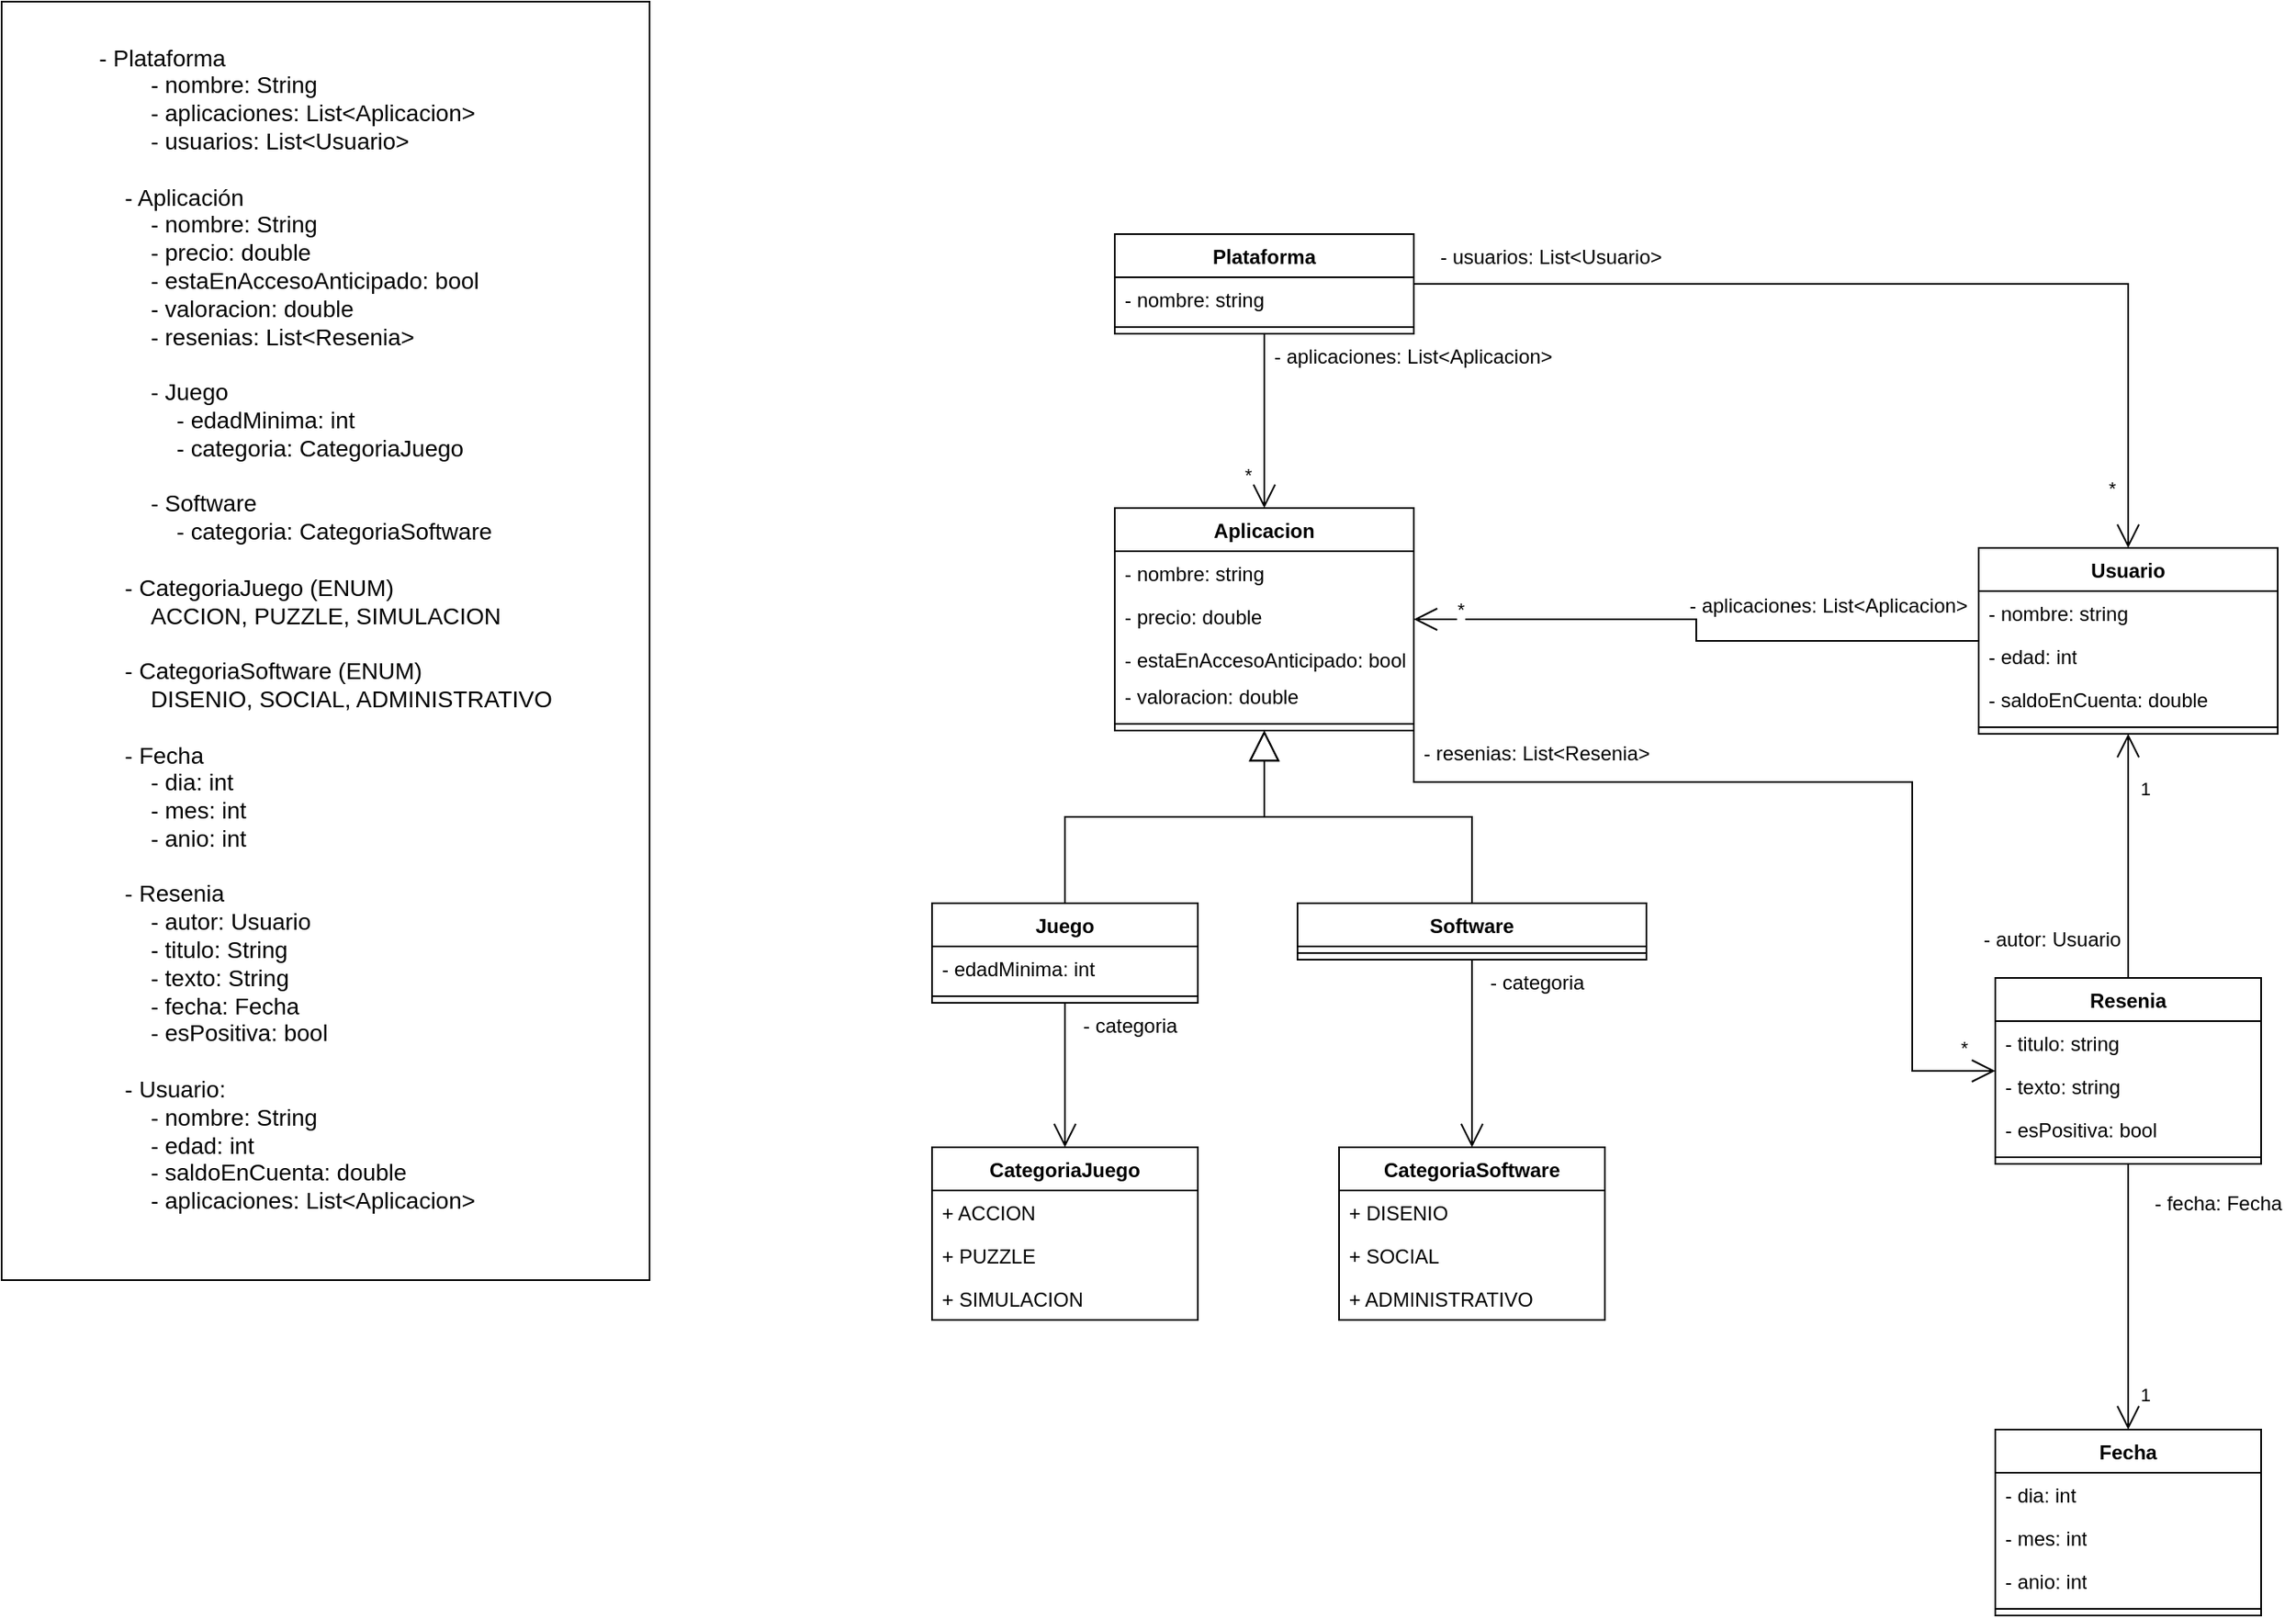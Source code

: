 <mxfile version="21.7.2" type="device">
  <diagram name="Página-1" id="KuLqoMiAsKSKSx2DDu43">
    <mxGraphModel dx="2126" dy="772" grid="1" gridSize="10" guides="1" tooltips="1" connect="1" arrows="1" fold="1" page="1" pageScale="1" pageWidth="827" pageHeight="1169" math="0" shadow="0">
      <root>
        <mxCell id="0" />
        <mxCell id="1" parent="0" />
        <mxCell id="77HdvzMaRwGviR7Qu4Nh-2" value="&lt;pre style=&quot;user-select: text; margin-top: 0px; margin-bottom: 0px; overflow-wrap: break-word; background-color: rgb(255, 255, 255); font-size: 14px; text-align: left;&quot; class=&quot;ndfHFb-c4YZDc-fmcmS-DARUcf&quot;&gt;&lt;font face=&quot;Helvetica&quot;&gt;- Plataforma&lt;br&gt;&lt;span style=&quot;white-space: pre;&quot;&gt;&amp;nbsp;&amp;nbsp;&amp;nbsp;&amp;nbsp;&lt;/span&gt;&lt;span style=&quot;white-space: pre;&quot;&gt;&amp;nbsp;&amp;nbsp;&amp;nbsp;&amp;nbsp;&lt;/span&gt;- nombre: String&lt;br&gt;&lt;span style=&quot;white-space: pre;&quot;&gt;&amp;nbsp;&amp;nbsp;&amp;nbsp;&amp;nbsp;&lt;/span&gt;&lt;span style=&quot;white-space: pre;&quot;&gt;&amp;nbsp;&amp;nbsp;&amp;nbsp;&amp;nbsp;&lt;/span&gt;- aplicaciones: List&amp;lt;Aplicacion&amp;gt;&lt;br&gt;&lt;span style=&quot;white-space: pre;&quot;&gt;&amp;nbsp;&amp;nbsp;&amp;nbsp;&amp;nbsp;&lt;/span&gt;&lt;span style=&quot;white-space: pre;&quot;&gt;&amp;nbsp;&amp;nbsp;&amp;nbsp;&amp;nbsp;&lt;/span&gt;- usuarios: List&amp;lt;Usuario&amp;gt;&lt;br&gt;&lt;br&gt;&lt;span style=&quot;white-space: pre;&quot;&gt;&amp;nbsp;&amp;nbsp;&amp;nbsp;&amp;nbsp;&lt;/span&gt;- Aplicación&lt;br&gt;&lt;span style=&quot;white-space: pre;&quot;&gt;&amp;nbsp;&amp;nbsp;&amp;nbsp;&amp;nbsp;&lt;/span&gt;&lt;span style=&quot;white-space: pre;&quot;&gt;&amp;nbsp;&amp;nbsp;&amp;nbsp;&amp;nbsp;&lt;/span&gt;- nombre: String&lt;br&gt;&lt;span style=&quot;white-space: pre;&quot;&gt;&amp;nbsp;&amp;nbsp;&amp;nbsp;&amp;nbsp;&lt;/span&gt;&lt;span style=&quot;white-space: pre;&quot;&gt;&amp;nbsp;&amp;nbsp;&amp;nbsp;&amp;nbsp;&lt;/span&gt;- precio: double&lt;br&gt;&lt;span style=&quot;white-space: pre;&quot;&gt;&amp;nbsp;&amp;nbsp;&amp;nbsp;&amp;nbsp;&lt;/span&gt;&lt;span style=&quot;white-space: pre;&quot;&gt;&amp;nbsp;&amp;nbsp;&amp;nbsp;&amp;nbsp;&lt;/span&gt;- estaEnAccesoAnticipado: bool&lt;br&gt;&lt;span style=&quot;white-space: pre;&quot;&gt;&amp;nbsp;&amp;nbsp;&amp;nbsp;&amp;nbsp;&lt;/span&gt;&lt;span style=&quot;white-space: pre;&quot;&gt;&amp;nbsp;&amp;nbsp;&amp;nbsp;&amp;nbsp;&lt;/span&gt;- valoracion: double&lt;br&gt;&lt;span style=&quot;white-space: pre;&quot;&gt;&amp;nbsp;&amp;nbsp;&amp;nbsp;&amp;nbsp;&lt;/span&gt;&lt;span style=&quot;white-space: pre;&quot;&gt;&amp;nbsp;&amp;nbsp;&amp;nbsp;&amp;nbsp;&lt;/span&gt;- resenias: List&amp;lt;Resenia&amp;gt;&lt;br&gt;&lt;br&gt;&lt;span style=&quot;white-space: pre;&quot;&gt;&amp;nbsp;&amp;nbsp;&amp;nbsp;&amp;nbsp;&lt;/span&gt;&lt;span style=&quot;white-space: pre;&quot;&gt;&amp;nbsp;&amp;nbsp;&amp;nbsp;&amp;nbsp;&lt;/span&gt;- Juego&lt;br&gt;&lt;span style=&quot;white-space: pre;&quot;&gt;&amp;nbsp;&amp;nbsp;&amp;nbsp;&amp;nbsp;&lt;/span&gt;&lt;span style=&quot;white-space: pre;&quot;&gt;&amp;nbsp;&amp;nbsp;&amp;nbsp;&amp;nbsp;&lt;/span&gt;&lt;span style=&quot;white-space: pre;&quot;&gt;&amp;nbsp;&amp;nbsp;&amp;nbsp;&amp;nbsp;&lt;/span&gt;- edadMinima: int&lt;br&gt;&lt;span style=&quot;white-space: pre;&quot;&gt;&amp;nbsp;&amp;nbsp;&amp;nbsp;&amp;nbsp;&lt;/span&gt;&lt;span style=&quot;white-space: pre;&quot;&gt;&amp;nbsp;&amp;nbsp;&amp;nbsp;&amp;nbsp;&lt;/span&gt;&lt;span style=&quot;white-space: pre;&quot;&gt;&amp;nbsp;&amp;nbsp;&amp;nbsp;&amp;nbsp;&lt;/span&gt;- categoria: CategoriaJuego&lt;br&gt;&lt;br&gt;&lt;span style=&quot;white-space: pre;&quot;&gt;&amp;nbsp;&amp;nbsp;&amp;nbsp;&amp;nbsp;&lt;/span&gt;&lt;span style=&quot;white-space: pre;&quot;&gt;&amp;nbsp;&amp;nbsp;&amp;nbsp;&amp;nbsp;&lt;/span&gt;- Software&lt;br&gt;&lt;span style=&quot;white-space: pre;&quot;&gt;&amp;nbsp;&amp;nbsp;&amp;nbsp;&amp;nbsp;&lt;/span&gt;&lt;span style=&quot;white-space: pre;&quot;&gt;&amp;nbsp;&amp;nbsp;&amp;nbsp;&amp;nbsp;&lt;/span&gt;&lt;span style=&quot;white-space: pre;&quot;&gt;&amp;nbsp;&amp;nbsp;&amp;nbsp;&amp;nbsp;&lt;/span&gt;- categoria: CategoriaSoftware&lt;br&gt;&lt;br&gt;&lt;span style=&quot;white-space: pre;&quot;&gt;&amp;nbsp;&amp;nbsp;&amp;nbsp;&amp;nbsp;&lt;/span&gt;- CategoriaJuego (ENUM)&lt;br&gt;&lt;span style=&quot;white-space: pre;&quot;&gt;&amp;nbsp;&amp;nbsp;&amp;nbsp;&amp;nbsp;&lt;/span&gt;&lt;span style=&quot;white-space: pre;&quot;&gt;&amp;nbsp;&amp;nbsp;&amp;nbsp;&amp;nbsp;&lt;/span&gt;ACCION, PUZZLE, SIMULACION&lt;br&gt;&lt;br&gt;&lt;span style=&quot;white-space: pre;&quot;&gt;&amp;nbsp;&amp;nbsp;&amp;nbsp;&amp;nbsp;&lt;/span&gt;- CategoriaSoftware (ENUM)&lt;br&gt;&lt;span style=&quot;white-space: pre;&quot;&gt;&amp;nbsp;&amp;nbsp;&amp;nbsp;&amp;nbsp;&lt;/span&gt;&lt;span style=&quot;white-space: pre;&quot;&gt;&amp;nbsp;&amp;nbsp;&amp;nbsp;&amp;nbsp;&lt;/span&gt;DISENIO, SOCIAL, ADMINISTRATIVO&lt;br&gt;&lt;br&gt;&lt;span style=&quot;white-space: pre;&quot;&gt;&amp;nbsp;&amp;nbsp;&amp;nbsp;&amp;nbsp;&lt;/span&gt;- Fecha&lt;br&gt;&lt;span style=&quot;white-space: pre;&quot;&gt;&amp;nbsp;&amp;nbsp;&amp;nbsp;&amp;nbsp;&lt;/span&gt;&lt;span style=&quot;white-space: pre;&quot;&gt;&amp;nbsp;&amp;nbsp;&amp;nbsp;&amp;nbsp;&lt;/span&gt;- dia: int&lt;br&gt;&lt;span style=&quot;white-space: pre;&quot;&gt;&amp;nbsp;&amp;nbsp;&amp;nbsp;&amp;nbsp;&lt;/span&gt;&lt;span style=&quot;white-space: pre;&quot;&gt;&amp;nbsp;&amp;nbsp;&amp;nbsp;&amp;nbsp;&lt;/span&gt;- mes: int&lt;br&gt;&lt;span style=&quot;white-space: pre;&quot;&gt;&amp;nbsp;&amp;nbsp;&amp;nbsp;&amp;nbsp;&lt;/span&gt;&lt;span style=&quot;white-space: pre;&quot;&gt;&amp;nbsp;&amp;nbsp;&amp;nbsp;&amp;nbsp;&lt;/span&gt;- anio: int&lt;br&gt;&lt;br&gt;&lt;span style=&quot;white-space: pre;&quot;&gt;&amp;nbsp;&amp;nbsp;&amp;nbsp;&amp;nbsp;&lt;/span&gt;- Resenia&lt;br&gt;&lt;span style=&quot;white-space: pre;&quot;&gt;&amp;nbsp;&amp;nbsp;&amp;nbsp;&amp;nbsp;&lt;/span&gt;&lt;span style=&quot;white-space: pre;&quot;&gt;&amp;nbsp;&amp;nbsp;&amp;nbsp;&amp;nbsp;&lt;/span&gt;- autor: Usuario&lt;br&gt;&lt;span style=&quot;white-space: pre;&quot;&gt;&amp;nbsp;&amp;nbsp;&amp;nbsp;&amp;nbsp;&lt;/span&gt;&lt;span style=&quot;white-space: pre;&quot;&gt;&amp;nbsp;&amp;nbsp;&amp;nbsp;&amp;nbsp;&lt;/span&gt;- titulo: String&lt;br&gt;&lt;span style=&quot;white-space: pre;&quot;&gt;&amp;nbsp;&amp;nbsp;&amp;nbsp;&amp;nbsp;&lt;/span&gt;&lt;span style=&quot;white-space: pre;&quot;&gt;&amp;nbsp;&amp;nbsp;&amp;nbsp;&amp;nbsp;&lt;/span&gt;- texto: String&lt;br&gt;&lt;span style=&quot;white-space: pre;&quot;&gt;&amp;nbsp;&amp;nbsp;&amp;nbsp;&amp;nbsp;&lt;/span&gt;&lt;span style=&quot;white-space: pre;&quot;&gt;&amp;nbsp;&amp;nbsp;&amp;nbsp;&amp;nbsp;&lt;/span&gt;- fecha: Fecha&lt;br&gt;&lt;span style=&quot;white-space: pre;&quot;&gt;&amp;nbsp;&amp;nbsp;&amp;nbsp;&amp;nbsp;&lt;/span&gt;&lt;span style=&quot;white-space: pre;&quot;&gt;&amp;nbsp;&amp;nbsp;&amp;nbsp;&amp;nbsp;&lt;/span&gt;- esPositiva: bool&lt;br&gt;&lt;br&gt;&lt;span style=&quot;white-space: pre;&quot;&gt;&amp;nbsp;&amp;nbsp;&amp;nbsp;&amp;nbsp;&lt;/span&gt;- Usuario:&lt;br&gt;&lt;span style=&quot;white-space: pre;&quot;&gt;&amp;nbsp;&amp;nbsp;&amp;nbsp;&amp;nbsp;&lt;/span&gt;&lt;span style=&quot;white-space: pre;&quot;&gt;&amp;nbsp;&amp;nbsp;&amp;nbsp;&amp;nbsp;&lt;/span&gt;- nombre: String&lt;br&gt;&lt;span style=&quot;white-space: pre;&quot;&gt;&amp;nbsp;&amp;nbsp;&amp;nbsp;&amp;nbsp;&lt;/span&gt;&lt;span style=&quot;white-space: pre;&quot;&gt;&amp;nbsp;&amp;nbsp;&amp;nbsp;&amp;nbsp;&lt;/span&gt;- edad: int&lt;br&gt;&lt;span style=&quot;white-space: pre;&quot;&gt;&amp;nbsp;&amp;nbsp;&amp;nbsp;&amp;nbsp;&lt;/span&gt;&lt;span style=&quot;white-space: pre;&quot;&gt;&amp;nbsp;&amp;nbsp;&amp;nbsp;&amp;nbsp;&lt;/span&gt;- saldoEnCuenta: double&lt;br&gt;&lt;span style=&quot;white-space: pre;&quot;&gt;&amp;nbsp;&amp;nbsp;&amp;nbsp;&amp;nbsp;&lt;/span&gt;&lt;span style=&quot;white-space: pre;&quot;&gt;&amp;nbsp;&amp;nbsp;&amp;nbsp;&amp;nbsp;&lt;/span&gt;- aplicaciones: List&amp;lt;Aplicacion&amp;gt;&lt;br&gt;&lt;/font&gt;&lt;/pre&gt;&lt;div&gt;&lt;br&gt;&lt;/div&gt;" style="html=1;whiteSpace=wrap;" vertex="1" parent="1">
          <mxGeometry x="-1600" y="130" width="390" height="770" as="geometry" />
        </mxCell>
        <mxCell id="77HdvzMaRwGviR7Qu4Nh-7" value="Aplicacion" style="swimlane;fontStyle=1;align=center;verticalAlign=top;childLayout=stackLayout;horizontal=1;startSize=26;horizontalStack=0;resizeParent=1;resizeParentMax=0;resizeLast=0;collapsible=1;marginBottom=0;whiteSpace=wrap;html=1;" vertex="1" parent="1">
          <mxGeometry x="-930" y="435" width="180" height="134" as="geometry" />
        </mxCell>
        <mxCell id="77HdvzMaRwGviR7Qu4Nh-38" value="- nombre: string" style="text;strokeColor=none;fillColor=none;align=left;verticalAlign=top;spacingLeft=4;spacingRight=4;overflow=hidden;rotatable=0;points=[[0,0.5],[1,0.5]];portConstraint=eastwest;whiteSpace=wrap;html=1;" vertex="1" parent="77HdvzMaRwGviR7Qu4Nh-7">
          <mxGeometry y="26" width="180" height="26" as="geometry" />
        </mxCell>
        <mxCell id="77HdvzMaRwGviR7Qu4Nh-39" value="- precio: double" style="text;strokeColor=none;fillColor=none;align=left;verticalAlign=top;spacingLeft=4;spacingRight=4;overflow=hidden;rotatable=0;points=[[0,0.5],[1,0.5]];portConstraint=eastwest;whiteSpace=wrap;html=1;" vertex="1" parent="77HdvzMaRwGviR7Qu4Nh-7">
          <mxGeometry y="52" width="180" height="26" as="geometry" />
        </mxCell>
        <mxCell id="77HdvzMaRwGviR7Qu4Nh-41" value="- estaEnAccesoAnticipado: bool" style="text;strokeColor=none;fillColor=none;align=left;verticalAlign=top;spacingLeft=4;spacingRight=4;overflow=hidden;rotatable=0;points=[[0,0.5],[1,0.5]];portConstraint=eastwest;whiteSpace=wrap;html=1;" vertex="1" parent="77HdvzMaRwGviR7Qu4Nh-7">
          <mxGeometry y="78" width="180" height="22" as="geometry" />
        </mxCell>
        <mxCell id="77HdvzMaRwGviR7Qu4Nh-40" value="- valoracion: double" style="text;strokeColor=none;fillColor=none;align=left;verticalAlign=top;spacingLeft=4;spacingRight=4;overflow=hidden;rotatable=0;points=[[0,0.5],[1,0.5]];portConstraint=eastwest;whiteSpace=wrap;html=1;" vertex="1" parent="77HdvzMaRwGviR7Qu4Nh-7">
          <mxGeometry y="100" width="180" height="26" as="geometry" />
        </mxCell>
        <mxCell id="77HdvzMaRwGviR7Qu4Nh-9" value="" style="line;strokeWidth=1;fillColor=none;align=left;verticalAlign=middle;spacingTop=-1;spacingLeft=3;spacingRight=3;rotatable=0;labelPosition=right;points=[];portConstraint=eastwest;strokeColor=inherit;" vertex="1" parent="77HdvzMaRwGviR7Qu4Nh-7">
          <mxGeometry y="126" width="180" height="8" as="geometry" />
        </mxCell>
        <mxCell id="77HdvzMaRwGviR7Qu4Nh-11" value="Plataforma" style="swimlane;fontStyle=1;align=center;verticalAlign=top;childLayout=stackLayout;horizontal=1;startSize=26;horizontalStack=0;resizeParent=1;resizeParentMax=0;resizeLast=0;collapsible=1;marginBottom=0;whiteSpace=wrap;html=1;" vertex="1" parent="1">
          <mxGeometry x="-930" y="270" width="180" height="60" as="geometry" />
        </mxCell>
        <mxCell id="77HdvzMaRwGviR7Qu4Nh-36" value="- nombre: string" style="text;strokeColor=none;fillColor=none;align=left;verticalAlign=top;spacingLeft=4;spacingRight=4;overflow=hidden;rotatable=0;points=[[0,0.5],[1,0.5]];portConstraint=eastwest;whiteSpace=wrap;html=1;" vertex="1" parent="77HdvzMaRwGviR7Qu4Nh-11">
          <mxGeometry y="26" width="180" height="26" as="geometry" />
        </mxCell>
        <mxCell id="77HdvzMaRwGviR7Qu4Nh-13" value="" style="line;strokeWidth=1;fillColor=none;align=left;verticalAlign=middle;spacingTop=-1;spacingLeft=3;spacingRight=3;rotatable=0;labelPosition=right;points=[];portConstraint=eastwest;strokeColor=inherit;" vertex="1" parent="77HdvzMaRwGviR7Qu4Nh-11">
          <mxGeometry y="52" width="180" height="8" as="geometry" />
        </mxCell>
        <mxCell id="77HdvzMaRwGviR7Qu4Nh-15" value="Juego" style="swimlane;fontStyle=1;align=center;verticalAlign=top;childLayout=stackLayout;horizontal=1;startSize=26;horizontalStack=0;resizeParent=1;resizeParentMax=0;resizeLast=0;collapsible=1;marginBottom=0;whiteSpace=wrap;html=1;" vertex="1" parent="1">
          <mxGeometry x="-1040" y="673" width="160" height="60" as="geometry" />
        </mxCell>
        <mxCell id="77HdvzMaRwGviR7Qu4Nh-42" value="- edadMinima: int" style="text;strokeColor=none;fillColor=none;align=left;verticalAlign=top;spacingLeft=4;spacingRight=4;overflow=hidden;rotatable=0;points=[[0,0.5],[1,0.5]];portConstraint=eastwest;whiteSpace=wrap;html=1;" vertex="1" parent="77HdvzMaRwGviR7Qu4Nh-15">
          <mxGeometry y="26" width="160" height="26" as="geometry" />
        </mxCell>
        <mxCell id="77HdvzMaRwGviR7Qu4Nh-17" value="" style="line;strokeWidth=1;fillColor=none;align=left;verticalAlign=middle;spacingTop=-1;spacingLeft=3;spacingRight=3;rotatable=0;labelPosition=right;points=[];portConstraint=eastwest;strokeColor=inherit;" vertex="1" parent="77HdvzMaRwGviR7Qu4Nh-15">
          <mxGeometry y="52" width="160" height="8" as="geometry" />
        </mxCell>
        <mxCell id="77HdvzMaRwGviR7Qu4Nh-19" value="Software" style="swimlane;fontStyle=1;align=center;verticalAlign=top;childLayout=stackLayout;horizontal=1;startSize=26;horizontalStack=0;resizeParent=1;resizeParentMax=0;resizeLast=0;collapsible=1;marginBottom=0;whiteSpace=wrap;html=1;" vertex="1" parent="1">
          <mxGeometry x="-820" y="673" width="210" height="34" as="geometry" />
        </mxCell>
        <mxCell id="77HdvzMaRwGviR7Qu4Nh-21" value="" style="line;strokeWidth=1;fillColor=none;align=left;verticalAlign=middle;spacingTop=-1;spacingLeft=3;spacingRight=3;rotatable=0;labelPosition=right;points=[];portConstraint=eastwest;strokeColor=inherit;" vertex="1" parent="77HdvzMaRwGviR7Qu4Nh-19">
          <mxGeometry y="26" width="210" height="8" as="geometry" />
        </mxCell>
        <mxCell id="77HdvzMaRwGviR7Qu4Nh-23" value="Resenia" style="swimlane;fontStyle=1;align=center;verticalAlign=top;childLayout=stackLayout;horizontal=1;startSize=26;horizontalStack=0;resizeParent=1;resizeParentMax=0;resizeLast=0;collapsible=1;marginBottom=0;whiteSpace=wrap;html=1;" vertex="1" parent="1">
          <mxGeometry x="-400" y="718" width="160" height="112" as="geometry" />
        </mxCell>
        <mxCell id="77HdvzMaRwGviR7Qu4Nh-44" value="- titulo: string" style="text;strokeColor=none;fillColor=none;align=left;verticalAlign=top;spacingLeft=4;spacingRight=4;overflow=hidden;rotatable=0;points=[[0,0.5],[1,0.5]];portConstraint=eastwest;whiteSpace=wrap;html=1;" vertex="1" parent="77HdvzMaRwGviR7Qu4Nh-23">
          <mxGeometry y="26" width="160" height="26" as="geometry" />
        </mxCell>
        <mxCell id="77HdvzMaRwGviR7Qu4Nh-45" value="- texto: string" style="text;strokeColor=none;fillColor=none;align=left;verticalAlign=top;spacingLeft=4;spacingRight=4;overflow=hidden;rotatable=0;points=[[0,0.5],[1,0.5]];portConstraint=eastwest;whiteSpace=wrap;html=1;" vertex="1" parent="77HdvzMaRwGviR7Qu4Nh-23">
          <mxGeometry y="52" width="160" height="26" as="geometry" />
        </mxCell>
        <mxCell id="77HdvzMaRwGviR7Qu4Nh-24" value="- esPositiva: bool" style="text;strokeColor=none;fillColor=none;align=left;verticalAlign=top;spacingLeft=4;spacingRight=4;overflow=hidden;rotatable=0;points=[[0,0.5],[1,0.5]];portConstraint=eastwest;whiteSpace=wrap;html=1;" vertex="1" parent="77HdvzMaRwGviR7Qu4Nh-23">
          <mxGeometry y="78" width="160" height="26" as="geometry" />
        </mxCell>
        <mxCell id="77HdvzMaRwGviR7Qu4Nh-25" value="" style="line;strokeWidth=1;fillColor=none;align=left;verticalAlign=middle;spacingTop=-1;spacingLeft=3;spacingRight=3;rotatable=0;labelPosition=right;points=[];portConstraint=eastwest;strokeColor=inherit;" vertex="1" parent="77HdvzMaRwGviR7Qu4Nh-23">
          <mxGeometry y="104" width="160" height="8" as="geometry" />
        </mxCell>
        <mxCell id="77HdvzMaRwGviR7Qu4Nh-27" value="Usuario" style="swimlane;fontStyle=1;align=center;verticalAlign=top;childLayout=stackLayout;horizontal=1;startSize=26;horizontalStack=0;resizeParent=1;resizeParentMax=0;resizeLast=0;collapsible=1;marginBottom=0;whiteSpace=wrap;html=1;" vertex="1" parent="1">
          <mxGeometry x="-410" y="459" width="180" height="112" as="geometry" />
        </mxCell>
        <mxCell id="77HdvzMaRwGviR7Qu4Nh-48" value="- nombre: string" style="text;strokeColor=none;fillColor=none;align=left;verticalAlign=top;spacingLeft=4;spacingRight=4;overflow=hidden;rotatable=0;points=[[0,0.5],[1,0.5]];portConstraint=eastwest;whiteSpace=wrap;html=1;" vertex="1" parent="77HdvzMaRwGviR7Qu4Nh-27">
          <mxGeometry y="26" width="180" height="26" as="geometry" />
        </mxCell>
        <mxCell id="77HdvzMaRwGviR7Qu4Nh-49" value="- edad: int" style="text;strokeColor=none;fillColor=none;align=left;verticalAlign=top;spacingLeft=4;spacingRight=4;overflow=hidden;rotatable=0;points=[[0,0.5],[1,0.5]];portConstraint=eastwest;whiteSpace=wrap;html=1;" vertex="1" parent="77HdvzMaRwGviR7Qu4Nh-27">
          <mxGeometry y="52" width="180" height="26" as="geometry" />
        </mxCell>
        <mxCell id="77HdvzMaRwGviR7Qu4Nh-50" value="- saldoEnCuenta: double" style="text;strokeColor=none;fillColor=none;align=left;verticalAlign=top;spacingLeft=4;spacingRight=4;overflow=hidden;rotatable=0;points=[[0,0.5],[1,0.5]];portConstraint=eastwest;whiteSpace=wrap;html=1;" vertex="1" parent="77HdvzMaRwGviR7Qu4Nh-27">
          <mxGeometry y="78" width="180" height="26" as="geometry" />
        </mxCell>
        <mxCell id="77HdvzMaRwGviR7Qu4Nh-29" value="" style="line;strokeWidth=1;fillColor=none;align=left;verticalAlign=middle;spacingTop=-1;spacingLeft=3;spacingRight=3;rotatable=0;labelPosition=right;points=[];portConstraint=eastwest;strokeColor=inherit;" vertex="1" parent="77HdvzMaRwGviR7Qu4Nh-27">
          <mxGeometry y="104" width="180" height="8" as="geometry" />
        </mxCell>
        <mxCell id="77HdvzMaRwGviR7Qu4Nh-51" value="CategoriaJuego" style="swimlane;fontStyle=1;align=center;verticalAlign=top;childLayout=stackLayout;horizontal=1;startSize=26;horizontalStack=0;resizeParent=1;resizeParentMax=0;resizeLast=0;collapsible=1;marginBottom=0;whiteSpace=wrap;html=1;" vertex="1" parent="1">
          <mxGeometry x="-1040" y="820" width="160" height="104" as="geometry" />
        </mxCell>
        <mxCell id="77HdvzMaRwGviR7Qu4Nh-60" value="+ ACCION" style="text;strokeColor=none;fillColor=none;align=left;verticalAlign=top;spacingLeft=4;spacingRight=4;overflow=hidden;rotatable=0;points=[[0,0.5],[1,0.5]];portConstraint=eastwest;whiteSpace=wrap;html=1;" vertex="1" parent="77HdvzMaRwGviR7Qu4Nh-51">
          <mxGeometry y="26" width="160" height="26" as="geometry" />
        </mxCell>
        <mxCell id="77HdvzMaRwGviR7Qu4Nh-52" value="+ PUZZLE" style="text;strokeColor=none;fillColor=none;align=left;verticalAlign=top;spacingLeft=4;spacingRight=4;overflow=hidden;rotatable=0;points=[[0,0.5],[1,0.5]];portConstraint=eastwest;whiteSpace=wrap;html=1;" vertex="1" parent="77HdvzMaRwGviR7Qu4Nh-51">
          <mxGeometry y="52" width="160" height="26" as="geometry" />
        </mxCell>
        <mxCell id="77HdvzMaRwGviR7Qu4Nh-53" value="+ SIMULACION" style="text;strokeColor=none;fillColor=none;align=left;verticalAlign=top;spacingLeft=4;spacingRight=4;overflow=hidden;rotatable=0;points=[[0,0.5],[1,0.5]];portConstraint=eastwest;whiteSpace=wrap;html=1;" vertex="1" parent="77HdvzMaRwGviR7Qu4Nh-51">
          <mxGeometry y="78" width="160" height="26" as="geometry" />
        </mxCell>
        <mxCell id="77HdvzMaRwGviR7Qu4Nh-55" value="Fecha" style="swimlane;fontStyle=1;align=center;verticalAlign=top;childLayout=stackLayout;horizontal=1;startSize=26;horizontalStack=0;resizeParent=1;resizeParentMax=0;resizeLast=0;collapsible=1;marginBottom=0;whiteSpace=wrap;html=1;" vertex="1" parent="1">
          <mxGeometry x="-400" y="990" width="160" height="112" as="geometry" />
        </mxCell>
        <mxCell id="77HdvzMaRwGviR7Qu4Nh-59" value="- dia: int" style="text;strokeColor=none;fillColor=none;align=left;verticalAlign=top;spacingLeft=4;spacingRight=4;overflow=hidden;rotatable=0;points=[[0,0.5],[1,0.5]];portConstraint=eastwest;whiteSpace=wrap;html=1;" vertex="1" parent="77HdvzMaRwGviR7Qu4Nh-55">
          <mxGeometry y="26" width="160" height="26" as="geometry" />
        </mxCell>
        <mxCell id="77HdvzMaRwGviR7Qu4Nh-56" value="- mes: int" style="text;strokeColor=none;fillColor=none;align=left;verticalAlign=top;spacingLeft=4;spacingRight=4;overflow=hidden;rotatable=0;points=[[0,0.5],[1,0.5]];portConstraint=eastwest;whiteSpace=wrap;html=1;" vertex="1" parent="77HdvzMaRwGviR7Qu4Nh-55">
          <mxGeometry y="52" width="160" height="26" as="geometry" />
        </mxCell>
        <mxCell id="77HdvzMaRwGviR7Qu4Nh-57" value="- anio: int" style="text;strokeColor=none;fillColor=none;align=left;verticalAlign=top;spacingLeft=4;spacingRight=4;overflow=hidden;rotatable=0;points=[[0,0.5],[1,0.5]];portConstraint=eastwest;whiteSpace=wrap;html=1;" vertex="1" parent="77HdvzMaRwGviR7Qu4Nh-55">
          <mxGeometry y="78" width="160" height="26" as="geometry" />
        </mxCell>
        <mxCell id="77HdvzMaRwGviR7Qu4Nh-58" value="" style="line;strokeWidth=1;fillColor=none;align=left;verticalAlign=middle;spacingTop=-1;spacingLeft=3;spacingRight=3;rotatable=0;labelPosition=right;points=[];portConstraint=eastwest;strokeColor=inherit;" vertex="1" parent="77HdvzMaRwGviR7Qu4Nh-55">
          <mxGeometry y="104" width="160" height="8" as="geometry" />
        </mxCell>
        <mxCell id="77HdvzMaRwGviR7Qu4Nh-61" value="CategoriaSoftware" style="swimlane;fontStyle=1;align=center;verticalAlign=top;childLayout=stackLayout;horizontal=1;startSize=26;horizontalStack=0;resizeParent=1;resizeParentMax=0;resizeLast=0;collapsible=1;marginBottom=0;whiteSpace=wrap;html=1;" vertex="1" parent="1">
          <mxGeometry x="-795" y="820" width="160" height="104" as="geometry" />
        </mxCell>
        <mxCell id="77HdvzMaRwGviR7Qu4Nh-62" value="+ DISENIO" style="text;strokeColor=none;fillColor=none;align=left;verticalAlign=top;spacingLeft=4;spacingRight=4;overflow=hidden;rotatable=0;points=[[0,0.5],[1,0.5]];portConstraint=eastwest;whiteSpace=wrap;html=1;" vertex="1" parent="77HdvzMaRwGviR7Qu4Nh-61">
          <mxGeometry y="26" width="160" height="26" as="geometry" />
        </mxCell>
        <mxCell id="77HdvzMaRwGviR7Qu4Nh-63" value="+ SOCIAL" style="text;strokeColor=none;fillColor=none;align=left;verticalAlign=top;spacingLeft=4;spacingRight=4;overflow=hidden;rotatable=0;points=[[0,0.5],[1,0.5]];portConstraint=eastwest;whiteSpace=wrap;html=1;" vertex="1" parent="77HdvzMaRwGviR7Qu4Nh-61">
          <mxGeometry y="52" width="160" height="26" as="geometry" />
        </mxCell>
        <mxCell id="77HdvzMaRwGviR7Qu4Nh-64" value="+ ADMINISTRATIVO" style="text;strokeColor=none;fillColor=none;align=left;verticalAlign=top;spacingLeft=4;spacingRight=4;overflow=hidden;rotatable=0;points=[[0,0.5],[1,0.5]];portConstraint=eastwest;whiteSpace=wrap;html=1;" vertex="1" parent="77HdvzMaRwGviR7Qu4Nh-61">
          <mxGeometry y="78" width="160" height="26" as="geometry" />
        </mxCell>
        <mxCell id="77HdvzMaRwGviR7Qu4Nh-65" value="" style="endArrow=open;endFill=1;endSize=12;html=1;rounded=0;edgeStyle=orthogonalEdgeStyle;" edge="1" parent="1" source="77HdvzMaRwGviR7Qu4Nh-19" target="77HdvzMaRwGviR7Qu4Nh-61">
          <mxGeometry width="160" relative="1" as="geometry">
            <mxPoint x="-690" y="640" as="sourcePoint" />
            <mxPoint x="-530" y="640" as="targetPoint" />
          </mxGeometry>
        </mxCell>
        <mxCell id="77HdvzMaRwGviR7Qu4Nh-66" value="" style="endArrow=open;endFill=1;endSize=12;html=1;rounded=0;edgeStyle=orthogonalEdgeStyle;" edge="1" parent="1" source="77HdvzMaRwGviR7Qu4Nh-15" target="77HdvzMaRwGviR7Qu4Nh-51">
          <mxGeometry width="160" relative="1" as="geometry">
            <mxPoint x="-705" y="710" as="sourcePoint" />
            <mxPoint x="-670" y="806" as="targetPoint" />
          </mxGeometry>
        </mxCell>
        <mxCell id="77HdvzMaRwGviR7Qu4Nh-67" value="" style="endArrow=block;endSize=16;endFill=0;html=1;rounded=0;edgeStyle=orthogonalEdgeStyle;" edge="1" parent="1" source="77HdvzMaRwGviR7Qu4Nh-19" target="77HdvzMaRwGviR7Qu4Nh-7">
          <mxGeometry width="160" relative="1" as="geometry">
            <mxPoint x="-900" y="640" as="sourcePoint" />
            <mxPoint x="-740" y="640" as="targetPoint" />
          </mxGeometry>
        </mxCell>
        <mxCell id="77HdvzMaRwGviR7Qu4Nh-69" value="" style="endArrow=block;endSize=16;endFill=0;html=1;rounded=0;edgeStyle=orthogonalEdgeStyle;" edge="1" parent="1" source="77HdvzMaRwGviR7Qu4Nh-15" target="77HdvzMaRwGviR7Qu4Nh-7">
          <mxGeometry width="160" relative="1" as="geometry">
            <mxPoint x="-705" y="683" as="sourcePoint" />
            <mxPoint x="-820" y="605" as="targetPoint" />
          </mxGeometry>
        </mxCell>
        <mxCell id="77HdvzMaRwGviR7Qu4Nh-20" value="- categoria" style="text;strokeColor=none;fillColor=none;align=left;verticalAlign=top;spacingLeft=4;spacingRight=4;overflow=hidden;rotatable=0;points=[[0,0.5],[1,0.5]];portConstraint=eastwest;whiteSpace=wrap;html=1;" vertex="1" parent="1">
          <mxGeometry x="-710" y="707" width="80" height="26" as="geometry" />
        </mxCell>
        <mxCell id="77HdvzMaRwGviR7Qu4Nh-16" value="- categoria" style="text;strokeColor=none;fillColor=none;align=left;verticalAlign=top;spacingLeft=4;spacingRight=4;overflow=hidden;rotatable=0;points=[[0,0.5],[1,0.5]];portConstraint=eastwest;whiteSpace=wrap;html=1;" vertex="1" parent="1">
          <mxGeometry x="-955" y="733" width="75" height="27" as="geometry" />
        </mxCell>
        <mxCell id="77HdvzMaRwGviR7Qu4Nh-70" value="" style="endArrow=open;endFill=1;endSize=12;html=1;rounded=0;edgeStyle=orthogonalEdgeStyle;" edge="1" parent="1" source="77HdvzMaRwGviR7Qu4Nh-11" target="77HdvzMaRwGviR7Qu4Nh-7">
          <mxGeometry width="160" relative="1" as="geometry">
            <mxPoint x="-880" y="280" as="sourcePoint" />
            <mxPoint x="-720" y="280" as="targetPoint" />
          </mxGeometry>
        </mxCell>
        <mxCell id="77HdvzMaRwGviR7Qu4Nh-71" value="*" style="edgeLabel;html=1;align=center;verticalAlign=middle;resizable=0;points=[];" vertex="1" connectable="0" parent="77HdvzMaRwGviR7Qu4Nh-70">
          <mxGeometry x="0.701" y="-1" relative="1" as="geometry">
            <mxPoint x="-9" y="-5" as="offset" />
          </mxGeometry>
        </mxCell>
        <mxCell id="77HdvzMaRwGviR7Qu4Nh-35" value="- aplicaciones: List&amp;lt;Aplicacion&amp;gt;" style="text;strokeColor=none;fillColor=none;align=left;verticalAlign=top;spacingLeft=4;spacingRight=4;overflow=hidden;rotatable=0;points=[[0,0.5],[1,0.5]];portConstraint=eastwest;whiteSpace=wrap;html=1;" vertex="1" parent="1">
          <mxGeometry x="-840" y="330" width="180" height="26" as="geometry" />
        </mxCell>
        <mxCell id="77HdvzMaRwGviR7Qu4Nh-73" value="" style="endArrow=open;endFill=1;endSize=12;html=1;rounded=0;edgeStyle=orthogonalEdgeStyle;" edge="1" parent="1" source="77HdvzMaRwGviR7Qu4Nh-11" target="77HdvzMaRwGviR7Qu4Nh-27">
          <mxGeometry width="160" relative="1" as="geometry">
            <mxPoint x="-830" y="366" as="sourcePoint" />
            <mxPoint x="-830" y="445" as="targetPoint" />
          </mxGeometry>
        </mxCell>
        <mxCell id="77HdvzMaRwGviR7Qu4Nh-74" value="*" style="edgeLabel;html=1;align=center;verticalAlign=middle;resizable=0;points=[];" vertex="1" connectable="0" parent="77HdvzMaRwGviR7Qu4Nh-73">
          <mxGeometry x="0.701" y="-1" relative="1" as="geometry">
            <mxPoint x="-9" y="52" as="offset" />
          </mxGeometry>
        </mxCell>
        <mxCell id="77HdvzMaRwGviR7Qu4Nh-12" value="- usuarios: List&amp;lt;Usuario&amp;gt;" style="text;strokeColor=none;fillColor=none;align=left;verticalAlign=top;spacingLeft=4;spacingRight=4;overflow=hidden;rotatable=0;points=[[0,0.5],[1,0.5]];portConstraint=eastwest;whiteSpace=wrap;html=1;" vertex="1" parent="1">
          <mxGeometry x="-740" y="270" width="180" height="26" as="geometry" />
        </mxCell>
        <mxCell id="77HdvzMaRwGviR7Qu4Nh-47" value="- fecha: Fecha" style="text;strokeColor=none;fillColor=none;align=left;verticalAlign=top;spacingLeft=4;spacingRight=4;overflow=hidden;rotatable=0;points=[[0,0.5],[1,0.5]];portConstraint=eastwest;whiteSpace=wrap;html=1;" vertex="1" parent="1">
          <mxGeometry x="-310" y="840" width="90" height="26" as="geometry" />
        </mxCell>
        <mxCell id="77HdvzMaRwGviR7Qu4Nh-76" value="" style="endArrow=open;endFill=1;endSize=12;html=1;rounded=0;edgeStyle=orthogonalEdgeStyle;" edge="1" parent="1" source="77HdvzMaRwGviR7Qu4Nh-23" target="77HdvzMaRwGviR7Qu4Nh-55">
          <mxGeometry width="160" relative="1" as="geometry">
            <mxPoint x="-705" y="717" as="sourcePoint" />
            <mxPoint x="-705" y="830" as="targetPoint" />
          </mxGeometry>
        </mxCell>
        <mxCell id="77HdvzMaRwGviR7Qu4Nh-77" value="1" style="edgeLabel;html=1;align=center;verticalAlign=middle;resizable=0;points=[];" vertex="1" connectable="0" parent="77HdvzMaRwGviR7Qu4Nh-76">
          <mxGeometry x="0.853" y="1" relative="1" as="geometry">
            <mxPoint x="9" y="-9" as="offset" />
          </mxGeometry>
        </mxCell>
        <mxCell id="77HdvzMaRwGviR7Qu4Nh-78" value="" style="endArrow=open;endFill=1;endSize=12;html=1;rounded=0;edgeStyle=orthogonalEdgeStyle;" edge="1" parent="1" source="77HdvzMaRwGviR7Qu4Nh-23" target="77HdvzMaRwGviR7Qu4Nh-27">
          <mxGeometry width="160" relative="1" as="geometry">
            <mxPoint x="-695" y="727" as="sourcePoint" />
            <mxPoint x="-695" y="840" as="targetPoint" />
          </mxGeometry>
        </mxCell>
        <mxCell id="77HdvzMaRwGviR7Qu4Nh-79" value="1" style="edgeLabel;html=1;align=center;verticalAlign=middle;resizable=0;points=[];" vertex="1" connectable="0" parent="77HdvzMaRwGviR7Qu4Nh-78">
          <mxGeometry x="0.554" y="-3" relative="1" as="geometry">
            <mxPoint x="7" as="offset" />
          </mxGeometry>
        </mxCell>
        <mxCell id="77HdvzMaRwGviR7Qu4Nh-43" value="- autor: Usuario" style="text;strokeColor=none;fillColor=none;align=left;verticalAlign=top;spacingLeft=4;spacingRight=4;overflow=hidden;rotatable=0;points=[[0,0.5],[1,0.5]];portConstraint=eastwest;whiteSpace=wrap;html=1;" vertex="1" parent="1">
          <mxGeometry x="-413" y="681" width="93" height="26" as="geometry" />
        </mxCell>
        <mxCell id="77HdvzMaRwGviR7Qu4Nh-28" value="- aplicaciones: List&amp;lt;Aplicacion&amp;gt;" style="text;strokeColor=none;fillColor=none;align=left;verticalAlign=top;spacingLeft=4;spacingRight=4;overflow=hidden;rotatable=0;points=[[0,0.5],[1,0.5]];portConstraint=eastwest;whiteSpace=wrap;html=1;" vertex="1" parent="1">
          <mxGeometry x="-590" y="480" width="180" height="26" as="geometry" />
        </mxCell>
        <mxCell id="77HdvzMaRwGviR7Qu4Nh-80" value="" style="endArrow=open;endFill=1;endSize=12;html=1;rounded=0;edgeStyle=orthogonalEdgeStyle;" edge="1" parent="1" source="77HdvzMaRwGviR7Qu4Nh-27" target="77HdvzMaRwGviR7Qu4Nh-7">
          <mxGeometry width="160" relative="1" as="geometry">
            <mxPoint x="-685" y="737" as="sourcePoint" />
            <mxPoint x="-685" y="850" as="targetPoint" />
          </mxGeometry>
        </mxCell>
        <mxCell id="77HdvzMaRwGviR7Qu4Nh-81" value="*" style="edgeLabel;html=1;align=center;verticalAlign=middle;resizable=0;points=[];" vertex="1" connectable="0" parent="77HdvzMaRwGviR7Qu4Nh-80">
          <mxGeometry x="0.84" y="-2" relative="1" as="geometry">
            <mxPoint y="-4" as="offset" />
          </mxGeometry>
        </mxCell>
        <mxCell id="77HdvzMaRwGviR7Qu4Nh-8" value="- resenias: List&amp;lt;Resenia&amp;gt;" style="text;strokeColor=none;fillColor=none;align=left;verticalAlign=top;spacingLeft=4;spacingRight=4;overflow=hidden;rotatable=0;points=[[0,0.5],[1,0.5]];portConstraint=eastwest;whiteSpace=wrap;html=1;" vertex="1" parent="1">
          <mxGeometry x="-750" y="569" width="180" height="26" as="geometry" />
        </mxCell>
        <mxCell id="77HdvzMaRwGviR7Qu4Nh-82" value="" style="endArrow=open;endFill=1;endSize=12;html=1;rounded=0;edgeStyle=orthogonalEdgeStyle;" edge="1" parent="1" source="77HdvzMaRwGviR7Qu4Nh-7" target="77HdvzMaRwGviR7Qu4Nh-23">
          <mxGeometry width="160" relative="1" as="geometry">
            <mxPoint x="-675" y="747" as="sourcePoint" />
            <mxPoint x="-675" y="860" as="targetPoint" />
            <Array as="points">
              <mxPoint x="-750" y="600" />
              <mxPoint x="-450" y="600" />
              <mxPoint x="-450" y="774" />
            </Array>
          </mxGeometry>
        </mxCell>
        <mxCell id="77HdvzMaRwGviR7Qu4Nh-83" value="*" style="edgeLabel;html=1;align=center;verticalAlign=middle;resizable=0;points=[];" vertex="1" connectable="0" parent="77HdvzMaRwGviR7Qu4Nh-82">
          <mxGeometry x="0.929" y="1" relative="1" as="geometry">
            <mxPoint y="-13" as="offset" />
          </mxGeometry>
        </mxCell>
      </root>
    </mxGraphModel>
  </diagram>
</mxfile>
